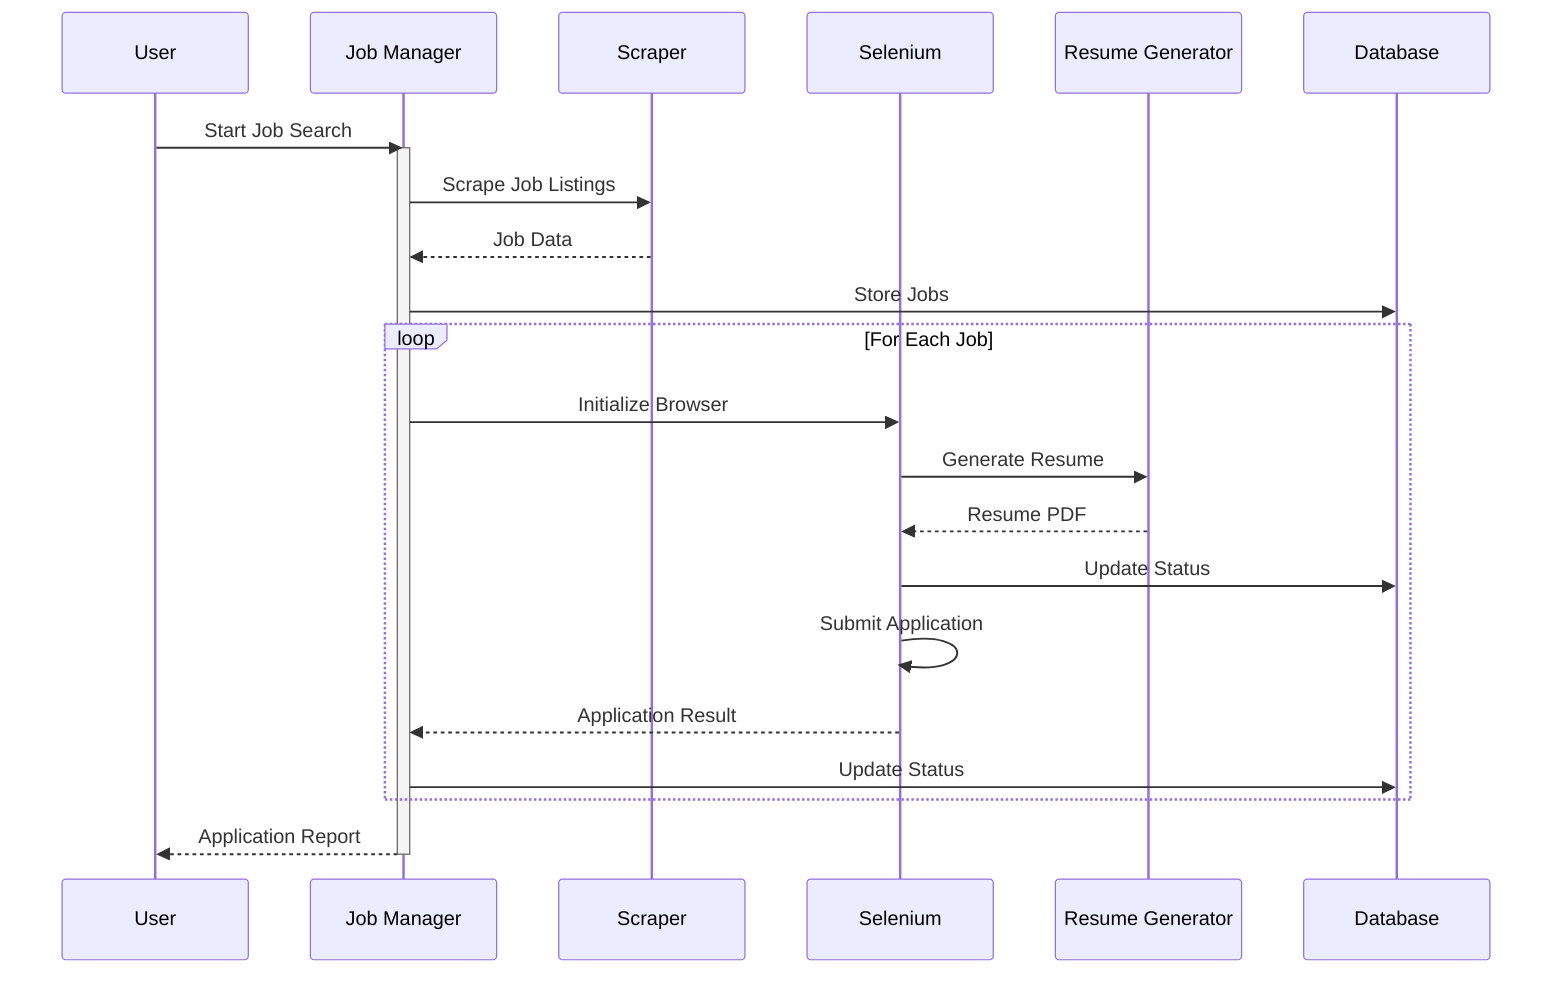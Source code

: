 sequenceDiagram
    participant User
    participant JM as Job Manager
    participant SC as Scraper
    participant SE as Selenium
    participant RG as Resume Generator
    participant DB as Database

    User->>JM: Start Job Search
    activate JM
    JM->>SC: Scrape Job Listings
    SC-->>JM: Job Data
    JM->>DB: Store Jobs
    
    loop For Each Job
        JM->>SE: Initialize Browser
        SE->>RG: Generate Resume
        RG-->>SE: Resume PDF
        SE->>DB: Update Status
        SE->>SE: Submit Application
        SE-->>JM: Application Result
        JM->>DB: Update Status
    end
    
    JM-->>User: Application Report
    deactivate JM